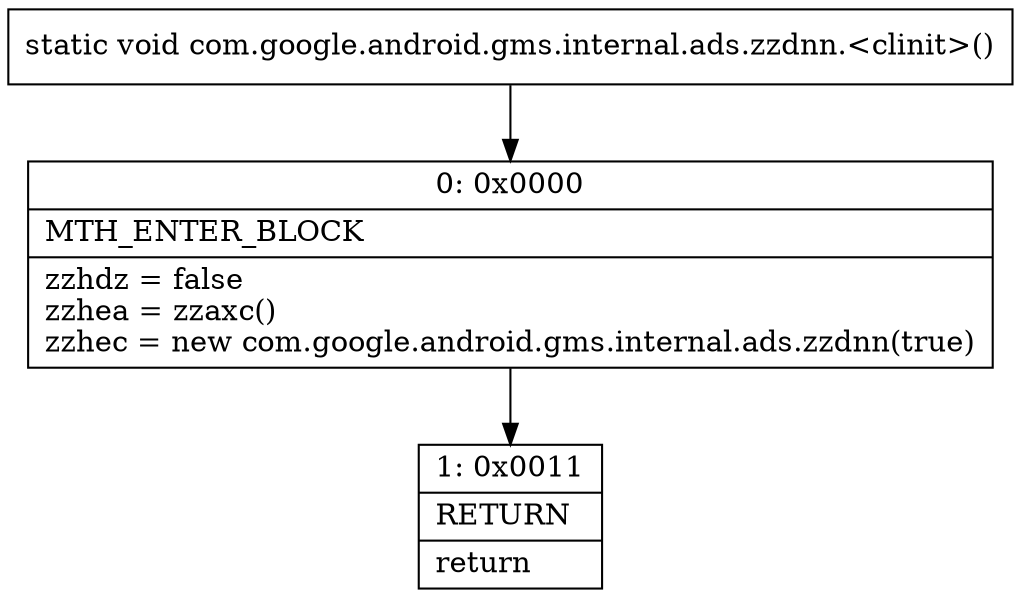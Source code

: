 digraph "CFG forcom.google.android.gms.internal.ads.zzdnn.\<clinit\>()V" {
Node_0 [shape=record,label="{0\:\ 0x0000|MTH_ENTER_BLOCK\l|zzhdz = false\lzzhea = zzaxc()\lzzhec = new com.google.android.gms.internal.ads.zzdnn(true)\l}"];
Node_1 [shape=record,label="{1\:\ 0x0011|RETURN\l|return\l}"];
MethodNode[shape=record,label="{static void com.google.android.gms.internal.ads.zzdnn.\<clinit\>() }"];
MethodNode -> Node_0;
Node_0 -> Node_1;
}

